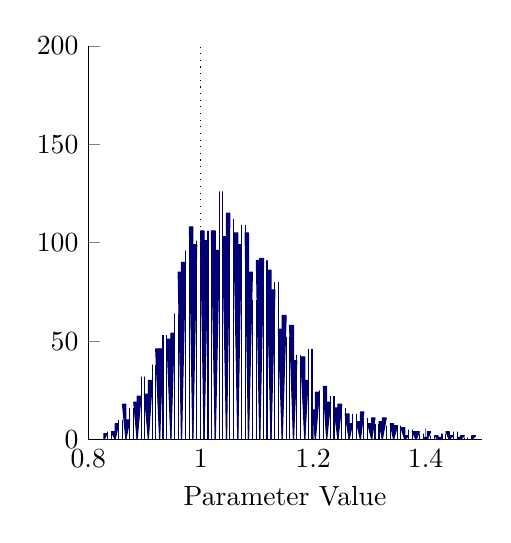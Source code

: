 % This file was created by matlab2tikz v0.4.4 running on MATLAB 7.13.
% Copyright (c) 2008--2013, Nico Schlömer <nico.schloemer@gmail.com>
% All rights reserved.
% 
% The latest updates can be retrieved from
%   http://www.mathworks.com/matlabcentral/fileexchange/22022-matlab2tikz
% where you can also make suggestions and rate matlab2tikz.
% 
\begin{tikzpicture}

\begin{axis}[%
width=5cm,
height=5cm,
colormap/jet,
scale only axis,
xmin=0.8,
xmax=1.5,
xlabel={Parameter Value},
ymin=0,
ymax=200,
axis x line*=bottom,
axis y line*=left
]

\addplot[area legend,patch,forget plot]
table[row sep=crcr, point meta=\thisrow{c}]{
x y c\\
0.828 0 1 \\
0.828 3 1 \\
0.834 3 1 \\
0.834 0 1 \\
0.834 0 1 \\
0.834 4 1 \\
0.841 4 1 \\
0.841 0 1 \\
0.841 0 1 \\
0.841 4 1 \\
0.848 4 1 \\
0.848 0 1 \\
0.848 0 1 \\
0.848 8 1 \\
0.854 8 1 \\
0.854 0 1 \\
0.854 0 1 \\
0.854 10 1 \\
0.861 10 1 \\
0.861 0 1 \\
0.861 0 1 \\
0.861 18 1 \\
0.867 18 1 \\
0.867 0 1 \\
0.867 0 1 \\
0.867 10 1 \\
0.874 10 1 \\
0.874 0 1 \\
0.874 0 1 \\
0.874 16 1 \\
0.881 16 1 \\
0.881 0 1 \\
0.881 0 1 \\
0.881 19 1 \\
0.887 19 1 \\
0.887 0 1 \\
0.887 0 1 \\
0.887 22 1 \\
0.894 22 1 \\
0.894 0 1 \\
0.894 0 1 \\
0.894 32 1 \\
0.9 32 1 \\
0.9 0 1 \\
0.9 0 1 \\
0.9 23 1 \\
0.907 23 1 \\
0.907 0 1 \\
0.907 0 1 \\
0.907 30 1 \\
0.914 30 1 \\
0.914 0 1 \\
0.914 0 1 \\
0.914 38 1 \\
0.92 38 1 \\
0.92 0 1 \\
0.92 0 1 \\
0.92 46 1 \\
0.927 46 1 \\
0.927 0 1 \\
0.927 0 1 \\
0.927 46 1 \\
0.933 46 1 \\
0.933 0 1 \\
0.933 0 1 \\
0.933 53 1 \\
0.94 53 1 \\
0.94 0 1 \\
0.94 0 1 \\
0.94 51 1 \\
0.947 51 1 \\
0.947 0 1 \\
0.947 0 1 \\
0.947 54 1 \\
0.953 54 1 \\
0.953 0 1 \\
0.953 0 1 \\
0.953 64 1 \\
0.96 64 1 \\
0.96 0 1 \\
0.96 0 1 \\
0.96 85 1 \\
0.966 85 1 \\
0.966 0 1 \\
0.966 0 1 \\
0.966 90 1 \\
0.973 90 1 \\
0.973 0 1 \\
0.973 0 1 \\
0.973 96 1 \\
0.98 96 1 \\
0.98 0 1 \\
0.98 0 1 \\
0.98 108 1 \\
0.986 108 1 \\
0.986 0 1 \\
0.986 0 1 \\
0.986 99 1 \\
0.993 99 1 \\
0.993 0 1 \\
0.993 0 1 \\
0.993 101 1 \\
1.0 101 1 \\
1.0 0 1 \\
1.0 0 1 \\
1.0 106 1 \\
1.006 106 1 \\
1.006 0 1 \\
1.006 0 1 \\
1.006 101 1 \\
1.013 101 1 \\
1.013 0 1 \\
1.013 0 1 \\
1.013 106 1 \\
1.019 106 1 \\
1.019 0 1 \\
1.019 0 1 \\
1.019 106 1 \\
1.026 106 1 \\
1.026 0 1 \\
1.026 0 1 \\
1.026 96 1 \\
1.033 96 1 \\
1.033 0 1 \\
1.033 0 1 \\
1.033 126 1 \\
1.039 126 1 \\
1.039 0 1 \\
1.039 0 1 \\
1.039 103 1 \\
1.046 103 1 \\
1.046 0 1 \\
1.046 0 1 \\
1.046 115 1 \\
1.052 115 1 \\
1.052 0 1 \\
1.052 0 1 \\
1.052 112 1 \\
1.059 112 1 \\
1.059 0 1 \\
1.059 0 1 \\
1.059 105 1 \\
1.066 105 1 \\
1.066 0 1 \\
1.066 0 1 \\
1.066 99 1 \\
1.072 99 1 \\
1.072 0 1 \\
1.072 0 1 \\
1.072 109 1 \\
1.079 109 1 \\
1.079 0 1 \\
1.079 0 1 \\
1.079 105 1 \\
1.085 105 1 \\
1.085 0 1 \\
1.085 0 1 \\
1.085 85 1 \\
1.092 85 1 \\
1.092 0 1 \\
1.092 0 1 \\
1.092 71 1 \\
1.099 71 1 \\
1.099 0 1 \\
1.099 0 1 \\
1.099 91 1 \\
1.105 91 1 \\
1.105 0 1 \\
1.105 0 1 \\
1.105 92 1 \\
1.112 92 1 \\
1.112 0 1 \\
1.112 0 1 \\
1.112 91 1 \\
1.118 91 1 \\
1.118 0 1 \\
1.118 0 1 \\
1.118 86 1 \\
1.125 86 1 \\
1.125 0 1 \\
1.125 0 1 \\
1.125 76 1 \\
1.132 76 1 \\
1.132 0 1 \\
1.132 0 1 \\
1.132 80 1 \\
1.138 80 1 \\
1.138 0 1 \\
1.138 0 1 \\
1.138 56 1 \\
1.145 56 1 \\
1.145 0 1 \\
1.145 0 1 \\
1.145 63 1 \\
1.152 63 1 \\
1.152 0 1 \\
1.152 0 1 \\
1.152 52 1 \\
1.158 52 1 \\
1.158 0 1 \\
1.158 0 1 \\
1.158 58 1 \\
1.165 58 1 \\
1.165 0 1 \\
1.165 0 1 \\
1.165 40 1 \\
1.171 40 1 \\
1.171 0 1 \\
1.171 0 1 \\
1.171 43 1 \\
1.178 43 1 \\
1.178 0 1 \\
1.178 0 1 \\
1.178 42 1 \\
1.185 42 1 \\
1.185 0 1 \\
1.185 0 1 \\
1.185 30 1 \\
1.191 30 1 \\
1.191 0 1 \\
1.191 0 1 \\
1.191 46 1 \\
1.198 46 1 \\
1.198 0 1 \\
1.198 0 1 \\
1.198 15 1 \\
1.204 15 1 \\
1.204 0 1 \\
1.204 0 1 \\
1.204 24 1 \\
1.211 24 1 \\
1.211 0 1 \\
1.211 0 1 \\
1.211 25 1 \\
1.218 25 1 \\
1.218 0 1 \\
1.218 0 1 \\
1.218 27 1 \\
1.224 27 1 \\
1.224 0 1 \\
1.224 0 1 \\
1.224 19 1 \\
1.231 19 1 \\
1.231 0 1 \\
1.231 0 1 \\
1.231 22 1 \\
1.237 22 1 \\
1.237 0 1 \\
1.237 0 1 \\
1.237 16 1 \\
1.244 16 1 \\
1.244 0 1 \\
1.244 0 1 \\
1.244 18 1 \\
1.251 18 1 \\
1.251 0 1 \\
1.251 0 1 \\
1.251 16 1 \\
1.257 16 1 \\
1.257 0 1 \\
1.257 0 1 \\
1.257 13 1 \\
1.264 13 1 \\
1.264 0 1 \\
1.264 0 1 \\
1.264 8 1 \\
1.27 8 1 \\
1.27 0 1 \\
1.27 0 1 \\
1.27 13 1 \\
1.277 13 1 \\
1.277 0 1 \\
1.277 0 1 \\
1.277 9 1 \\
1.284 9 1 \\
1.284 0 1 \\
1.284 0 1 \\
1.284 14 1 \\
1.29 14 1 \\
1.29 0 1 \\
1.29 0 1 \\
1.29 11 1 \\
1.297 11 1 \\
1.297 0 1 \\
1.297 0 1 \\
1.297 8 1 \\
1.304 8 1 \\
1.304 0 1 \\
1.304 0 1 \\
1.304 11 1 \\
1.31 11 1 \\
1.31 0 1 \\
1.31 0 1 \\
1.31 8 1 \\
1.317 8 1 \\
1.317 0 1 \\
1.317 0 1 \\
1.317 9 1 \\
1.323 9 1 \\
1.323 0 1 \\
1.323 0 1 \\
1.323 11 1 \\
1.33 11 1 \\
1.33 0 1 \\
1.33 0 1 \\
1.33 7 1 \\
1.337 7 1 \\
1.337 0 1 \\
1.337 0 1 \\
1.337 8 1 \\
1.343 8 1 \\
1.343 0 1 \\
1.343 0 1 \\
1.343 7 1 \\
1.35 7 1 \\
1.35 0 1 \\
1.35 0 1 \\
1.35 7 1 \\
1.356 7 1 \\
1.356 0 1 \\
1.356 0 1 \\
1.356 6 1 \\
1.363 6 1 \\
1.363 0 1 \\
1.363 0 1 \\
1.363 2 1 \\
1.37 2 1 \\
1.37 0 1 \\
1.37 0 1 \\
1.37 5 1 \\
1.376 5 1 \\
1.376 0 1 \\
1.376 0 1 \\
1.376 4 1 \\
1.383 4 1 \\
1.383 0 1 \\
1.383 0 1 \\
1.383 4 1 \\
1.389 4 1 \\
1.389 0 1 \\
1.389 0 1 \\
1.389 3 1 \\
1.396 3 1 \\
1.396 0 1 \\
1.396 0 1 \\
1.396 1 1 \\
1.403 1 1 \\
1.403 0 1 \\
1.403 0 1 \\
1.403 4 1 \\
1.409 4 1 \\
1.409 0 1 \\
1.409 0 1 \\
1.409 2 1 \\
1.416 2 1 \\
1.416 0 1 \\
1.416 0 1 \\
1.416 2 1 \\
1.422 2 1 \\
1.422 0 1 \\
1.422 0 1 \\
1.422 1 1 \\
1.429 1 1 \\
1.429 0 1 \\
1.429 0 1 \\
1.429 3 1 \\
1.436 3 1 \\
1.436 0 1 \\
1.436 0 1 \\
1.436 4 1 \\
1.442 4 1 \\
1.442 0 1 \\
1.442 0 1 \\
1.442 2 1 \\
1.449 2 1 \\
1.449 0 1 \\
1.449 0 1 \\
1.449 4 1 \\
1.456 4 1 \\
1.456 0 1 \\
1.456 0 1 \\
1.456 1 1 \\
1.462 1 1 \\
1.462 0 1 \\
1.462 0 1 \\
1.462 2 1 \\
1.469 2 1 \\
1.469 0 1 \\
1.469 0 1 \\
1.469 1 1 \\
1.475 1 1 \\
1.475 0 1 \\
1.475 0 1 \\
1.475 0 1 \\
1.482 0 1 \\
1.482 0 1 \\
1.482 0 1 \\
1.482 2 1 \\
1.489 2 1 \\
1.489 0 1 \\
};

\addplot [
color=black,
dotted,
forget plot
]
table[row sep=crcr]{
1 0\\
1 200\\
};
\end{axis}
\end{tikzpicture}%